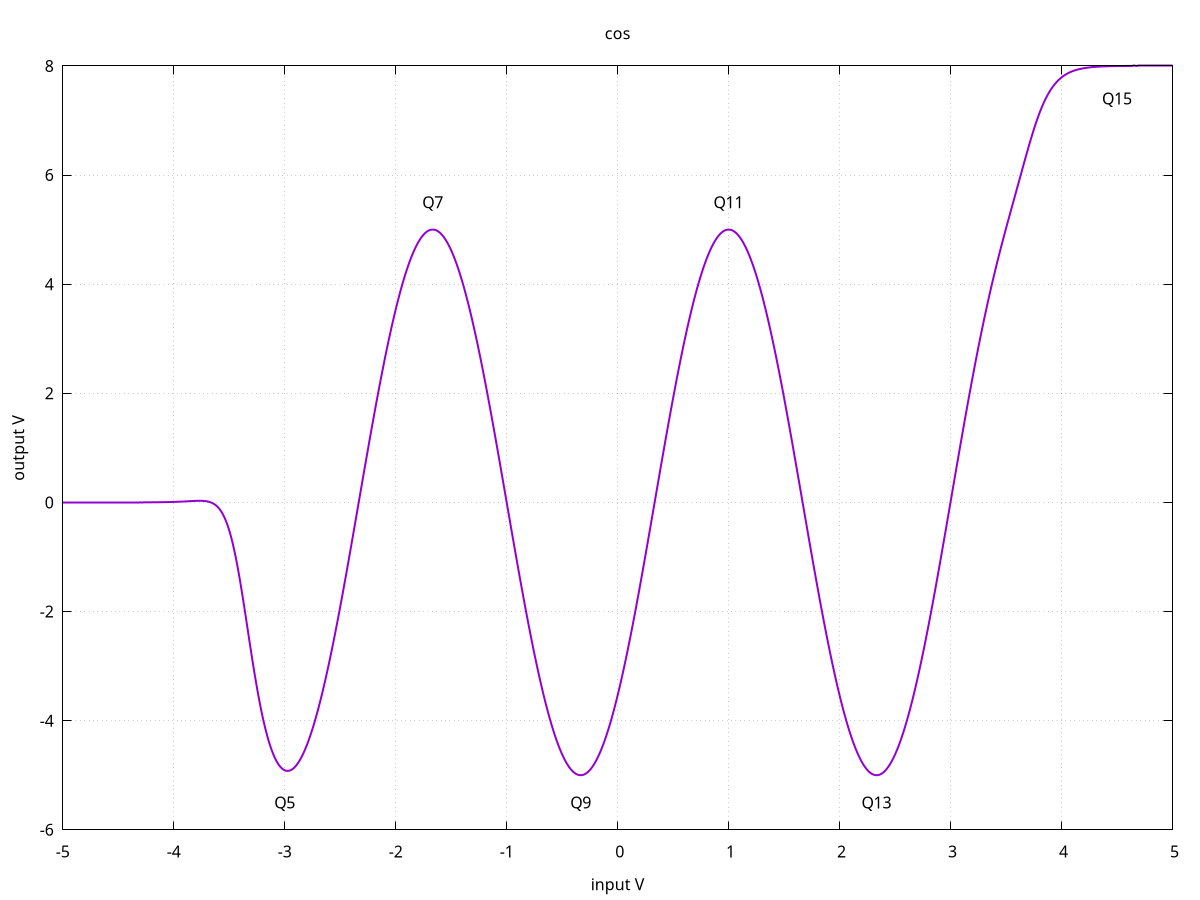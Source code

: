 set terminal postscript eps
set output "cos.eps"

g(x)=10*(x-3.7)
f(x)=(-5*sin(x*pi*3/4+pi*3/4)+8*exp(g(x)))/(1+exp(g(x))+exp(g(-x+0.3)))

set samples 1000

set title "cos"

set xlabel "input V"
set xrange [-5:5]

set ylabel "output V"
set yrange [-6:8]

set label "Q15" at 4.5,7.4 center
set label "Q13" at 2.333,-5.5 center
set label "Q11" at 1,5.5 center
set label "Q9" at -0.333,-5.5 center
set label "Q7" at -1.667,5.5 center
set label "Q5" at -3,-5.5 center

set xtics 1
set grid

unset key

plot f(x) lw 2
